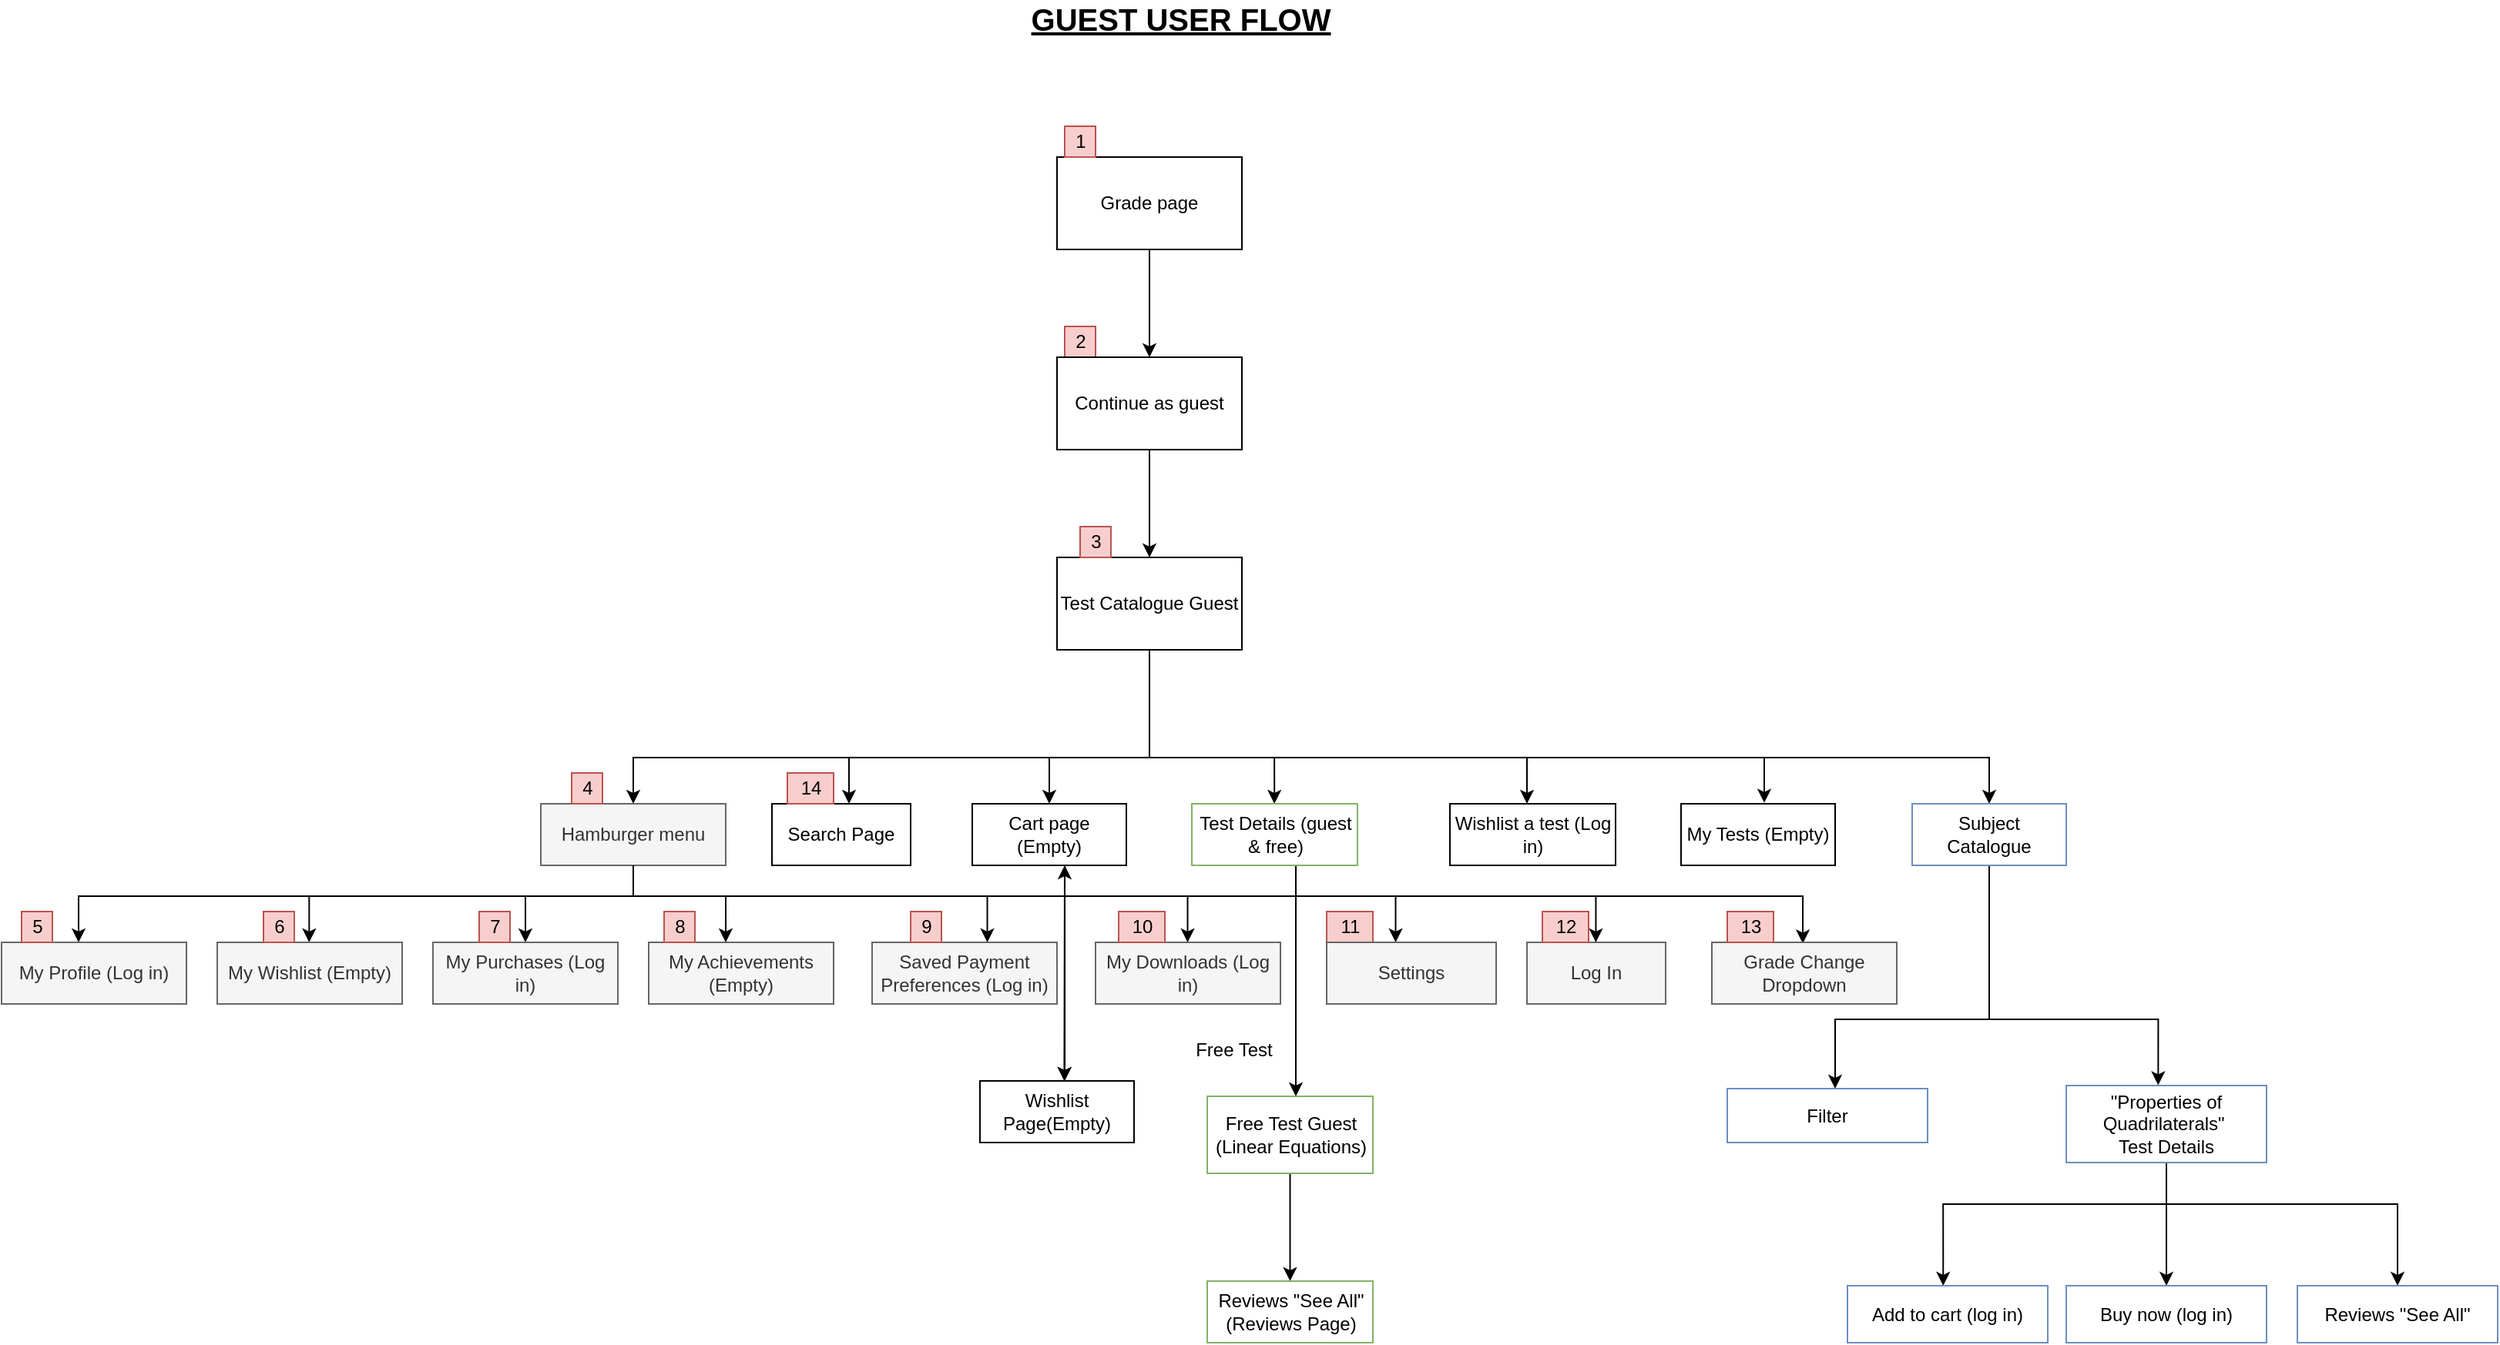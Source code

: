 <mxfile version="14.9.2" type="github">
  <diagram id="OGrvIuzpXwlmTKYWj4ko" name="Guest user flow">
    <mxGraphModel dx="1831" dy="1626" grid="1" gridSize="10" guides="1" tooltips="1" connect="1" arrows="1" fold="1" page="1" pageScale="1" pageWidth="850" pageHeight="1100" math="0" shadow="0">
      <root>
        <mxCell id="0" />
        <mxCell id="1" parent="0" />
        <mxCell id="kdUmxQenp2QyYtP7Kdyd-5" style="edgeStyle=orthogonalEdgeStyle;rounded=0;orthogonalLoop=1;jettySize=auto;html=1;entryX=0.5;entryY=0;entryDx=0;entryDy=0;" edge="1" parent="1" source="kdUmxQenp2QyYtP7Kdyd-1" target="kdUmxQenp2QyYtP7Kdyd-99">
          <mxGeometry relative="1" as="geometry">
            <mxPoint x="425" y="10" as="targetPoint" />
          </mxGeometry>
        </mxCell>
        <mxCell id="kdUmxQenp2QyYtP7Kdyd-1" value="Grade page" style="rounded=0;whiteSpace=wrap;html=1;" vertex="1" parent="1">
          <mxGeometry x="365" y="-110" width="120" height="60" as="geometry" />
        </mxCell>
        <mxCell id="kdUmxQenp2QyYtP7Kdyd-3" value="&lt;font style=&quot;font-size: 20px&quot;&gt;&lt;b&gt;&lt;u&gt;GUEST USER FLOW&lt;/u&gt;&lt;/b&gt;&lt;/font&gt;" style="text;html=1;align=center;verticalAlign=middle;resizable=0;points=[];autosize=1;strokeColor=none;" vertex="1" parent="1">
          <mxGeometry x="340" y="-210" width="210" height="20" as="geometry" />
        </mxCell>
        <mxCell id="kdUmxQenp2QyYtP7Kdyd-8" value="" style="edgeStyle=orthogonalEdgeStyle;rounded=0;orthogonalLoop=1;jettySize=auto;html=1;" edge="1" parent="1" source="kdUmxQenp2QyYtP7Kdyd-4" target="kdUmxQenp2QyYtP7Kdyd-7">
          <mxGeometry relative="1" as="geometry">
            <Array as="points">
              <mxPoint x="425" y="280" />
              <mxPoint x="90" y="280" />
            </Array>
          </mxGeometry>
        </mxCell>
        <mxCell id="kdUmxQenp2QyYtP7Kdyd-10" style="edgeStyle=orthogonalEdgeStyle;rounded=0;orthogonalLoop=1;jettySize=auto;html=1;entryX=0.54;entryY=-0.017;entryDx=0;entryDy=0;entryPerimeter=0;" edge="1" parent="1" source="kdUmxQenp2QyYtP7Kdyd-4" target="kdUmxQenp2QyYtP7Kdyd-23">
          <mxGeometry relative="1" as="geometry">
            <mxPoint x="780" y="320" as="targetPoint" />
            <Array as="points">
              <mxPoint x="425" y="280" />
              <mxPoint x="824" y="280" />
            </Array>
          </mxGeometry>
        </mxCell>
        <mxCell id="kdUmxQenp2QyYtP7Kdyd-4" value="Test Catalogue Guest" style="rounded=0;whiteSpace=wrap;html=1;" vertex="1" parent="1">
          <mxGeometry x="365" y="150" width="120" height="60" as="geometry" />
        </mxCell>
        <mxCell id="kdUmxQenp2QyYtP7Kdyd-27" value="" style="edgeStyle=orthogonalEdgeStyle;rounded=0;orthogonalLoop=1;jettySize=auto;html=1;" edge="1" parent="1" source="kdUmxQenp2QyYtP7Kdyd-7" target="kdUmxQenp2QyYtP7Kdyd-26">
          <mxGeometry relative="1" as="geometry">
            <Array as="points">
              <mxPoint x="90" y="370" />
              <mxPoint x="-270" y="370" />
            </Array>
          </mxGeometry>
        </mxCell>
        <mxCell id="kdUmxQenp2QyYtP7Kdyd-7" value="Hamburger menu" style="rounded=0;whiteSpace=wrap;html=1;strokeColor=#666666;fillColor=#f5f5f5;fontColor=#333333;" vertex="1" parent="1">
          <mxGeometry x="30" y="310" width="120" height="40" as="geometry" />
        </mxCell>
        <mxCell id="kdUmxQenp2QyYtP7Kdyd-12" style="edgeStyle=orthogonalEdgeStyle;rounded=0;orthogonalLoop=1;jettySize=auto;html=1;" edge="1" parent="1">
          <mxGeometry relative="1" as="geometry">
            <mxPoint x="970" y="310" as="targetPoint" />
            <mxPoint x="650" y="280" as="sourcePoint" />
            <Array as="points">
              <mxPoint x="970" y="280" />
            </Array>
          </mxGeometry>
        </mxCell>
        <mxCell id="kdUmxQenp2QyYtP7Kdyd-15" style="edgeStyle=orthogonalEdgeStyle;rounded=0;orthogonalLoop=1;jettySize=auto;html=1;" edge="1" parent="1">
          <mxGeometry relative="1" as="geometry">
            <mxPoint x="230" y="310" as="targetPoint" />
            <mxPoint x="230" y="280" as="sourcePoint" />
            <Array as="points">
              <mxPoint x="230" y="280" />
              <mxPoint x="230" y="290" />
            </Array>
          </mxGeometry>
        </mxCell>
        <mxCell id="kdUmxQenp2QyYtP7Kdyd-17" value="Search Page" style="rounded=0;whiteSpace=wrap;html=1;" vertex="1" parent="1">
          <mxGeometry x="180" y="310" width="90" height="40" as="geometry" />
        </mxCell>
        <mxCell id="kdUmxQenp2QyYtP7Kdyd-91" style="edgeStyle=orthogonalEdgeStyle;rounded=0;orthogonalLoop=1;jettySize=auto;html=1;" edge="1" parent="1" source="kdUmxQenp2QyYtP7Kdyd-18">
          <mxGeometry relative="1" as="geometry">
            <mxPoint x="370" y="490" as="targetPoint" />
            <Array as="points">
              <mxPoint x="370" y="490" />
              <mxPoint x="370" y="490" />
            </Array>
          </mxGeometry>
        </mxCell>
        <mxCell id="kdUmxQenp2QyYtP7Kdyd-18" value="Cart page (Empty)" style="rounded=0;whiteSpace=wrap;html=1;" vertex="1" parent="1">
          <mxGeometry x="310" y="310" width="100" height="40" as="geometry" />
        </mxCell>
        <mxCell id="kdUmxQenp2QyYtP7Kdyd-69" value="" style="edgeStyle=orthogonalEdgeStyle;rounded=0;orthogonalLoop=1;jettySize=auto;html=1;exitX=0.5;exitY=1;exitDx=0;exitDy=0;" edge="1" parent="1" source="kdUmxQenp2QyYtP7Kdyd-19">
          <mxGeometry relative="1" as="geometry">
            <mxPoint x="970" y="345" as="sourcePoint" />
            <mxPoint x="870" y="495" as="targetPoint" />
            <Array as="points">
              <mxPoint x="970" y="450" />
              <mxPoint x="870" y="450" />
              <mxPoint x="870" y="495" />
            </Array>
          </mxGeometry>
        </mxCell>
        <mxCell id="kdUmxQenp2QyYtP7Kdyd-19" value="Subject Catalogue" style="rounded=0;whiteSpace=wrap;html=1;strokeColor=#6c8ebf;fillColor=#FFFFFF;" vertex="1" parent="1">
          <mxGeometry x="920" y="310" width="100" height="40" as="geometry" />
        </mxCell>
        <mxCell id="kdUmxQenp2QyYtP7Kdyd-20" style="edgeStyle=orthogonalEdgeStyle;rounded=0;orthogonalLoop=1;jettySize=auto;html=1;" edge="1" parent="1">
          <mxGeometry relative="1" as="geometry">
            <mxPoint x="360" y="310.0" as="targetPoint" />
            <mxPoint x="360" y="280" as="sourcePoint" />
            <Array as="points">
              <mxPoint x="360" y="290" />
              <mxPoint x="360" y="290" />
            </Array>
          </mxGeometry>
        </mxCell>
        <mxCell id="kdUmxQenp2QyYtP7Kdyd-21" style="edgeStyle=orthogonalEdgeStyle;rounded=0;orthogonalLoop=1;jettySize=auto;html=1;" edge="1" parent="1">
          <mxGeometry relative="1" as="geometry">
            <mxPoint x="506.05" y="310.0" as="targetPoint" />
            <mxPoint x="506.05" y="280" as="sourcePoint" />
            <Array as="points">
              <mxPoint x="506.05" y="300" />
              <mxPoint x="506.05" y="300" />
            </Array>
          </mxGeometry>
        </mxCell>
        <mxCell id="kdUmxQenp2QyYtP7Kdyd-23" value="My Tests (Empty)" style="rounded=0;whiteSpace=wrap;html=1;" vertex="1" parent="1">
          <mxGeometry x="770" y="310" width="100" height="40" as="geometry" />
        </mxCell>
        <mxCell id="kdUmxQenp2QyYtP7Kdyd-64" style="edgeStyle=orthogonalEdgeStyle;rounded=0;orthogonalLoop=1;jettySize=auto;html=1;" edge="1" parent="1" source="kdUmxQenp2QyYtP7Kdyd-24">
          <mxGeometry relative="1" as="geometry">
            <mxPoint x="520" y="500" as="targetPoint" />
            <Array as="points">
              <mxPoint x="520" y="450" />
              <mxPoint x="520" y="450" />
            </Array>
          </mxGeometry>
        </mxCell>
        <mxCell id="kdUmxQenp2QyYtP7Kdyd-24" value="Test Details (guest &amp;amp; free)" style="rounded=0;whiteSpace=wrap;html=1;strokeColor=#82b366;fillColor=#FFFFFF;" vertex="1" parent="1">
          <mxGeometry x="452.5" y="310" width="107.5" height="40" as="geometry" />
        </mxCell>
        <mxCell id="kdUmxQenp2QyYtP7Kdyd-26" value="My Profile (Log in)" style="rounded=0;whiteSpace=wrap;html=1;fillColor=#f5f5f5;strokeColor=#666666;fontColor=#333333;" vertex="1" parent="1">
          <mxGeometry x="-320" y="400" width="120" height="40" as="geometry" />
        </mxCell>
        <mxCell id="kdUmxQenp2QyYtP7Kdyd-28" value="" style="edgeStyle=orthogonalEdgeStyle;rounded=0;orthogonalLoop=1;jettySize=auto;html=1;entryX=0.492;entryY=0.018;entryDx=0;entryDy=0;entryPerimeter=0;exitX=0.5;exitY=1;exitDx=0;exitDy=0;exitPerimeter=0;" edge="1" parent="1" source="kdUmxQenp2QyYtP7Kdyd-7" target="kdUmxQenp2QyYtP7Kdyd-39">
          <mxGeometry relative="1" as="geometry">
            <mxPoint x="459.97" y="360" as="sourcePoint" />
            <mxPoint x="839.97" y="420" as="targetPoint" />
            <Array as="points">
              <mxPoint x="90" y="370" />
              <mxPoint x="849" y="370" />
            </Array>
          </mxGeometry>
        </mxCell>
        <mxCell id="kdUmxQenp2QyYtP7Kdyd-29" style="edgeStyle=orthogonalEdgeStyle;rounded=0;orthogonalLoop=1;jettySize=auto;html=1;" edge="1" parent="1">
          <mxGeometry relative="1" as="geometry">
            <mxPoint x="-120.34" y="400" as="targetPoint" />
            <mxPoint x="-120.34" y="370" as="sourcePoint" />
            <Array as="points">
              <mxPoint x="-120.34" y="370" />
              <mxPoint x="-120.34" y="380" />
            </Array>
          </mxGeometry>
        </mxCell>
        <mxCell id="kdUmxQenp2QyYtP7Kdyd-31" value="My Wishlist (Empty)" style="rounded=0;whiteSpace=wrap;html=1;fillColor=#f5f5f5;strokeColor=#666666;fontColor=#333333;" vertex="1" parent="1">
          <mxGeometry x="-180" y="400" width="120" height="40" as="geometry" />
        </mxCell>
        <mxCell id="kdUmxQenp2QyYtP7Kdyd-32" style="edgeStyle=orthogonalEdgeStyle;rounded=0;orthogonalLoop=1;jettySize=auto;html=1;" edge="1" parent="1">
          <mxGeometry relative="1" as="geometry">
            <mxPoint x="20" y="400" as="targetPoint" />
            <mxPoint x="20" y="370" as="sourcePoint" />
            <Array as="points">
              <mxPoint x="20" y="370" />
              <mxPoint x="20" y="380" />
            </Array>
          </mxGeometry>
        </mxCell>
        <mxCell id="kdUmxQenp2QyYtP7Kdyd-33" value="My Achievements (Empty)" style="rounded=0;whiteSpace=wrap;html=1;fillColor=#f5f5f5;strokeColor=#666666;fontColor=#333333;" vertex="1" parent="1">
          <mxGeometry x="100" y="400" width="120" height="40" as="geometry" />
        </mxCell>
        <mxCell id="kdUmxQenp2QyYtP7Kdyd-34" value="Saved Payment Preferences (Log in)" style="rounded=0;whiteSpace=wrap;html=1;fillColor=#f5f5f5;strokeColor=#666666;fontColor=#333333;" vertex="1" parent="1">
          <mxGeometry x="245" y="400" width="120" height="40" as="geometry" />
        </mxCell>
        <mxCell id="kdUmxQenp2QyYtP7Kdyd-35" value="My Downloads (Log in)" style="rounded=0;whiteSpace=wrap;html=1;fillColor=#f5f5f5;strokeColor=#666666;fontColor=#333333;" vertex="1" parent="1">
          <mxGeometry x="390" y="400" width="120" height="40" as="geometry" />
        </mxCell>
        <mxCell id="kdUmxQenp2QyYtP7Kdyd-37" value="My Purchases (Log in)" style="rounded=0;whiteSpace=wrap;html=1;fillColor=#f5f5f5;strokeColor=#666666;fontColor=#333333;" vertex="1" parent="1">
          <mxGeometry x="-40" y="400" width="120" height="40" as="geometry" />
        </mxCell>
        <mxCell id="kdUmxQenp2QyYtP7Kdyd-38" value="Log In" style="rounded=0;whiteSpace=wrap;html=1;fillColor=#f5f5f5;strokeColor=#666666;fontColor=#333333;" vertex="1" parent="1">
          <mxGeometry x="670" y="400" width="90" height="40" as="geometry" />
        </mxCell>
        <mxCell id="kdUmxQenp2QyYtP7Kdyd-39" value="Grade Change Dropdown" style="rounded=0;whiteSpace=wrap;html=1;fillColor=#f5f5f5;strokeColor=#666666;fontColor=#333333;" vertex="1" parent="1">
          <mxGeometry x="790" y="400" width="120" height="40" as="geometry" />
        </mxCell>
        <mxCell id="kdUmxQenp2QyYtP7Kdyd-41" style="edgeStyle=orthogonalEdgeStyle;rounded=0;orthogonalLoop=1;jettySize=auto;html=1;" edge="1" parent="1">
          <mxGeometry relative="1" as="geometry">
            <mxPoint x="319.76" y="400" as="targetPoint" />
            <mxPoint x="319.76" y="370" as="sourcePoint" />
            <Array as="points">
              <mxPoint x="319.76" y="370" />
              <mxPoint x="319.76" y="380" />
            </Array>
          </mxGeometry>
        </mxCell>
        <mxCell id="kdUmxQenp2QyYtP7Kdyd-42" style="edgeStyle=orthogonalEdgeStyle;rounded=0;orthogonalLoop=1;jettySize=auto;html=1;" edge="1" parent="1">
          <mxGeometry relative="1" as="geometry">
            <mxPoint x="150" y="400" as="targetPoint" />
            <mxPoint x="150" y="370" as="sourcePoint" />
            <Array as="points">
              <mxPoint x="150" y="370" />
              <mxPoint x="150" y="380" />
            </Array>
          </mxGeometry>
        </mxCell>
        <mxCell id="kdUmxQenp2QyYtP7Kdyd-43" style="edgeStyle=orthogonalEdgeStyle;rounded=0;orthogonalLoop=1;jettySize=auto;html=1;" edge="1" parent="1">
          <mxGeometry relative="1" as="geometry">
            <mxPoint x="449.76" y="400" as="targetPoint" />
            <mxPoint x="449.76" y="370" as="sourcePoint" />
            <Array as="points">
              <mxPoint x="449.76" y="370" />
              <mxPoint x="449.76" y="380" />
            </Array>
          </mxGeometry>
        </mxCell>
        <mxCell id="kdUmxQenp2QyYtP7Kdyd-44" style="edgeStyle=orthogonalEdgeStyle;rounded=0;orthogonalLoop=1;jettySize=auto;html=1;" edge="1" parent="1">
          <mxGeometry relative="1" as="geometry">
            <mxPoint x="584.76" y="400" as="targetPoint" />
            <mxPoint x="584.76" y="370" as="sourcePoint" />
            <Array as="points">
              <mxPoint x="584.76" y="370" />
              <mxPoint x="584.76" y="380" />
            </Array>
          </mxGeometry>
        </mxCell>
        <mxCell id="kdUmxQenp2QyYtP7Kdyd-45" style="edgeStyle=orthogonalEdgeStyle;rounded=0;orthogonalLoop=1;jettySize=auto;html=1;" edge="1" parent="1">
          <mxGeometry relative="1" as="geometry">
            <mxPoint x="714.71" y="400" as="targetPoint" />
            <mxPoint x="714.71" y="370" as="sourcePoint" />
            <Array as="points">
              <mxPoint x="714.71" y="370" />
              <mxPoint x="714.71" y="380" />
            </Array>
          </mxGeometry>
        </mxCell>
        <mxCell id="kdUmxQenp2QyYtP7Kdyd-48" style="edgeStyle=orthogonalEdgeStyle;rounded=0;orthogonalLoop=1;jettySize=auto;html=1;" edge="1" parent="1">
          <mxGeometry relative="1" as="geometry">
            <mxPoint x="670.0" y="310.0" as="targetPoint" />
            <mxPoint x="670.0" y="280" as="sourcePoint" />
            <Array as="points">
              <mxPoint x="669.95" y="290" />
              <mxPoint x="669.95" y="290" />
            </Array>
          </mxGeometry>
        </mxCell>
        <mxCell id="kdUmxQenp2QyYtP7Kdyd-49" value="Wishlist a test (Log in)" style="rounded=0;whiteSpace=wrap;html=1;" vertex="1" parent="1">
          <mxGeometry x="620" y="310" width="107.5" height="40" as="geometry" />
        </mxCell>
        <mxCell id="kdUmxQenp2QyYtP7Kdyd-50" value="1" style="text;html=1;align=center;verticalAlign=middle;resizable=0;points=[];autosize=1;strokeColor=#b85450;fillColor=#f8cecc;" vertex="1" parent="1">
          <mxGeometry x="370" y="-130" width="20" height="20" as="geometry" />
        </mxCell>
        <mxCell id="kdUmxQenp2QyYtP7Kdyd-51" value="2" style="text;html=1;align=center;verticalAlign=middle;resizable=0;points=[];autosize=1;strokeColor=#b85450;fillColor=#f8cecc;" vertex="1" parent="1">
          <mxGeometry x="370" width="20" height="20" as="geometry" />
        </mxCell>
        <mxCell id="kdUmxQenp2QyYtP7Kdyd-52" value="3" style="text;html=1;align=center;verticalAlign=middle;resizable=0;points=[];autosize=1;strokeColor=#b85450;fillColor=#f8cecc;" vertex="1" parent="1">
          <mxGeometry x="380" y="130" width="20" height="20" as="geometry" />
        </mxCell>
        <mxCell id="kdUmxQenp2QyYtP7Kdyd-53" value="4" style="text;html=1;align=center;verticalAlign=middle;resizable=0;points=[];autosize=1;strokeColor=#b85450;fillColor=#f8cecc;" vertex="1" parent="1">
          <mxGeometry x="50" y="290" width="20" height="20" as="geometry" />
        </mxCell>
        <mxCell id="kdUmxQenp2QyYtP7Kdyd-54" value="5" style="text;html=1;align=center;verticalAlign=middle;resizable=0;points=[];autosize=1;strokeColor=#b85450;fillColor=#f8cecc;" vertex="1" parent="1">
          <mxGeometry x="-307" y="380" width="20" height="20" as="geometry" />
        </mxCell>
        <mxCell id="kdUmxQenp2QyYtP7Kdyd-55" value="6" style="text;html=1;align=center;verticalAlign=middle;resizable=0;points=[];autosize=1;strokeColor=#b85450;fillColor=#f8cecc;" vertex="1" parent="1">
          <mxGeometry x="-150" y="380" width="20" height="20" as="geometry" />
        </mxCell>
        <mxCell id="kdUmxQenp2QyYtP7Kdyd-56" value="7" style="text;html=1;align=center;verticalAlign=middle;resizable=0;points=[];autosize=1;strokeColor=#b85450;fillColor=#f8cecc;" vertex="1" parent="1">
          <mxGeometry x="-10" y="380" width="20" height="20" as="geometry" />
        </mxCell>
        <mxCell id="kdUmxQenp2QyYtP7Kdyd-57" value="8" style="text;html=1;align=center;verticalAlign=middle;resizable=0;points=[];autosize=1;strokeColor=#b85450;fillColor=#f8cecc;" vertex="1" parent="1">
          <mxGeometry x="110" y="380" width="20" height="20" as="geometry" />
        </mxCell>
        <mxCell id="kdUmxQenp2QyYtP7Kdyd-58" value="9" style="text;html=1;align=center;verticalAlign=middle;resizable=0;points=[];autosize=1;strokeColor=#b85450;fillColor=#f8cecc;" vertex="1" parent="1">
          <mxGeometry x="270" y="380" width="20" height="20" as="geometry" />
        </mxCell>
        <mxCell id="kdUmxQenp2QyYtP7Kdyd-59" value="10" style="text;html=1;align=center;verticalAlign=middle;resizable=0;points=[];autosize=1;strokeColor=#b85450;fillColor=#f8cecc;" vertex="1" parent="1">
          <mxGeometry x="405" y="380" width="30" height="20" as="geometry" />
        </mxCell>
        <mxCell id="kdUmxQenp2QyYtP7Kdyd-60" value="11" style="text;html=1;align=center;verticalAlign=middle;resizable=0;points=[];autosize=1;strokeColor=#b85450;fillColor=#f8cecc;" vertex="1" parent="1">
          <mxGeometry x="540" y="380" width="30" height="20" as="geometry" />
        </mxCell>
        <mxCell id="kdUmxQenp2QyYtP7Kdyd-61" value="12" style="text;html=1;align=center;verticalAlign=middle;resizable=0;points=[];autosize=1;strokeColor=#b85450;fillColor=#f8cecc;" vertex="1" parent="1">
          <mxGeometry x="680" y="380" width="30" height="20" as="geometry" />
        </mxCell>
        <mxCell id="kdUmxQenp2QyYtP7Kdyd-62" value="13" style="text;html=1;align=center;verticalAlign=middle;resizable=0;points=[];autosize=1;strokeColor=#b85450;fillColor=#f8cecc;" vertex="1" parent="1">
          <mxGeometry x="800" y="380" width="30" height="20" as="geometry" />
        </mxCell>
        <mxCell id="kdUmxQenp2QyYtP7Kdyd-63" value="14" style="text;html=1;align=center;verticalAlign=middle;resizable=0;points=[];autosize=1;strokeColor=#b85450;fillColor=#f8cecc;" vertex="1" parent="1">
          <mxGeometry x="190" y="290" width="30" height="20" as="geometry" />
        </mxCell>
        <mxCell id="kdUmxQenp2QyYtP7Kdyd-89" value="" style="edgeStyle=orthogonalEdgeStyle;rounded=0;orthogonalLoop=1;jettySize=auto;html=1;" edge="1" parent="1" source="kdUmxQenp2QyYtP7Kdyd-66" target="kdUmxQenp2QyYtP7Kdyd-88">
          <mxGeometry relative="1" as="geometry" />
        </mxCell>
        <mxCell id="kdUmxQenp2QyYtP7Kdyd-66" value="Free Test Guest (Linear Equations)" style="rounded=0;whiteSpace=wrap;html=1;strokeColor=#82b366;fillColor=#FFFFFF;" vertex="1" parent="1">
          <mxGeometry x="462.5" y="500" width="107.5" height="50" as="geometry" />
        </mxCell>
        <mxCell id="kdUmxQenp2QyYtP7Kdyd-67" value="Free Test" style="text;html=1;strokeColor=none;fillColor=none;align=center;verticalAlign=middle;whiteSpace=wrap;rounded=0;" vertex="1" parent="1">
          <mxGeometry x="450" y="460" width="60" height="20" as="geometry" />
        </mxCell>
        <mxCell id="kdUmxQenp2QyYtP7Kdyd-68" value="Filter" style="rounded=0;whiteSpace=wrap;html=1;strokeColor=#6c8ebf;fillColor=#FFFFFF;" vertex="1" parent="1">
          <mxGeometry x="800" y="495" width="130" height="35" as="geometry" />
        </mxCell>
        <mxCell id="kdUmxQenp2QyYtP7Kdyd-76" style="edgeStyle=orthogonalEdgeStyle;rounded=0;orthogonalLoop=1;jettySize=auto;html=1;entryX=0.459;entryY=-0.005;entryDx=0;entryDy=0;entryPerimeter=0;" edge="1" parent="1" target="kdUmxQenp2QyYtP7Kdyd-77">
          <mxGeometry relative="1" as="geometry">
            <mxPoint x="1080" y="490" as="targetPoint" />
            <mxPoint x="970" y="450" as="sourcePoint" />
            <Array as="points">
              <mxPoint x="1080" y="450" />
            </Array>
          </mxGeometry>
        </mxCell>
        <mxCell id="kdUmxQenp2QyYtP7Kdyd-82" value="" style="edgeStyle=orthogonalEdgeStyle;rounded=0;orthogonalLoop=1;jettySize=auto;html=1;" edge="1" parent="1" source="kdUmxQenp2QyYtP7Kdyd-77" target="kdUmxQenp2QyYtP7Kdyd-81">
          <mxGeometry relative="1" as="geometry" />
        </mxCell>
        <mxCell id="kdUmxQenp2QyYtP7Kdyd-84" value="" style="edgeStyle=orthogonalEdgeStyle;rounded=0;orthogonalLoop=1;jettySize=auto;html=1;entryX=0.478;entryY=0;entryDx=0;entryDy=0;entryPerimeter=0;" edge="1" parent="1" source="kdUmxQenp2QyYtP7Kdyd-77" target="kdUmxQenp2QyYtP7Kdyd-87">
          <mxGeometry relative="1" as="geometry">
            <mxPoint x="940" y="620" as="targetPoint" />
            <Array as="points">
              <mxPoint x="1085" y="570" />
              <mxPoint x="940" y="570" />
            </Array>
          </mxGeometry>
        </mxCell>
        <mxCell id="kdUmxQenp2QyYtP7Kdyd-86" value="" style="edgeStyle=orthogonalEdgeStyle;rounded=0;orthogonalLoop=1;jettySize=auto;html=1;" edge="1" parent="1" source="kdUmxQenp2QyYtP7Kdyd-77" target="kdUmxQenp2QyYtP7Kdyd-85">
          <mxGeometry relative="1" as="geometry">
            <Array as="points">
              <mxPoint x="1085" y="570" />
              <mxPoint x="1235" y="570" />
            </Array>
          </mxGeometry>
        </mxCell>
        <mxCell id="kdUmxQenp2QyYtP7Kdyd-77" value="&quot;Properties of Quadrilaterals&quot;&amp;nbsp;&lt;br&gt;Test Details" style="rounded=0;whiteSpace=wrap;html=1;strokeColor=#6c8ebf;fillColor=#FFFFFF;" vertex="1" parent="1">
          <mxGeometry x="1020" y="493" width="130" height="50" as="geometry" />
        </mxCell>
        <mxCell id="kdUmxQenp2QyYtP7Kdyd-80" value="Settings" style="rounded=0;whiteSpace=wrap;html=1;fillColor=#f5f5f5;strokeColor=#666666;fontColor=#333333;" vertex="1" parent="1">
          <mxGeometry x="540" y="400" width="110" height="40" as="geometry" />
        </mxCell>
        <mxCell id="kdUmxQenp2QyYtP7Kdyd-81" value="Buy now (log in)" style="rounded=0;whiteSpace=wrap;html=1;strokeColor=#6c8ebf;fillColor=#FFFFFF;" vertex="1" parent="1">
          <mxGeometry x="1020" y="623" width="130" height="37" as="geometry" />
        </mxCell>
        <mxCell id="kdUmxQenp2QyYtP7Kdyd-85" value="Reviews &quot;See All&quot;" style="rounded=0;whiteSpace=wrap;html=1;strokeColor=#6c8ebf;fillColor=#FFFFFF;" vertex="1" parent="1">
          <mxGeometry x="1170" y="623" width="130" height="37" as="geometry" />
        </mxCell>
        <mxCell id="kdUmxQenp2QyYtP7Kdyd-87" value="Add to cart (log in)" style="rounded=0;whiteSpace=wrap;html=1;strokeColor=#6c8ebf;fillColor=#FFFFFF;" vertex="1" parent="1">
          <mxGeometry x="878" y="623" width="130" height="37" as="geometry" />
        </mxCell>
        <mxCell id="kdUmxQenp2QyYtP7Kdyd-88" value="Reviews &quot;See All&quot; (Reviews Page)" style="rounded=0;whiteSpace=wrap;html=1;strokeColor=#82b366;fillColor=#FFFFFF;" vertex="1" parent="1">
          <mxGeometry x="462.5" y="620" width="107.5" height="40" as="geometry" />
        </mxCell>
        <mxCell id="kdUmxQenp2QyYtP7Kdyd-93" value="Wishlist Page(Empty)" style="rounded=0;whiteSpace=wrap;html=1;" vertex="1" parent="1">
          <mxGeometry x="315" y="490" width="100" height="40" as="geometry" />
        </mxCell>
        <mxCell id="kdUmxQenp2QyYtP7Kdyd-96" value="" style="endArrow=classic;startArrow=classic;html=1;shadow=0;exitX=0.547;exitY=0.001;exitDx=0;exitDy=0;exitPerimeter=0;" edge="1" parent="1" source="kdUmxQenp2QyYtP7Kdyd-93">
          <mxGeometry width="50" height="50" relative="1" as="geometry">
            <mxPoint x="320" y="400" as="sourcePoint" />
            <mxPoint x="370" y="350" as="targetPoint" />
          </mxGeometry>
        </mxCell>
        <mxCell id="kdUmxQenp2QyYtP7Kdyd-100" value="" style="edgeStyle=orthogonalEdgeStyle;rounded=0;orthogonalLoop=1;jettySize=auto;html=1;shadow=0;entryX=0.5;entryY=0;entryDx=0;entryDy=0;" edge="1" parent="1" source="kdUmxQenp2QyYtP7Kdyd-99" target="kdUmxQenp2QyYtP7Kdyd-4">
          <mxGeometry relative="1" as="geometry" />
        </mxCell>
        <mxCell id="kdUmxQenp2QyYtP7Kdyd-99" value="Continue as guest" style="rounded=0;whiteSpace=wrap;html=1;" vertex="1" parent="1">
          <mxGeometry x="365" y="20" width="120" height="60" as="geometry" />
        </mxCell>
      </root>
    </mxGraphModel>
  </diagram>
</mxfile>
